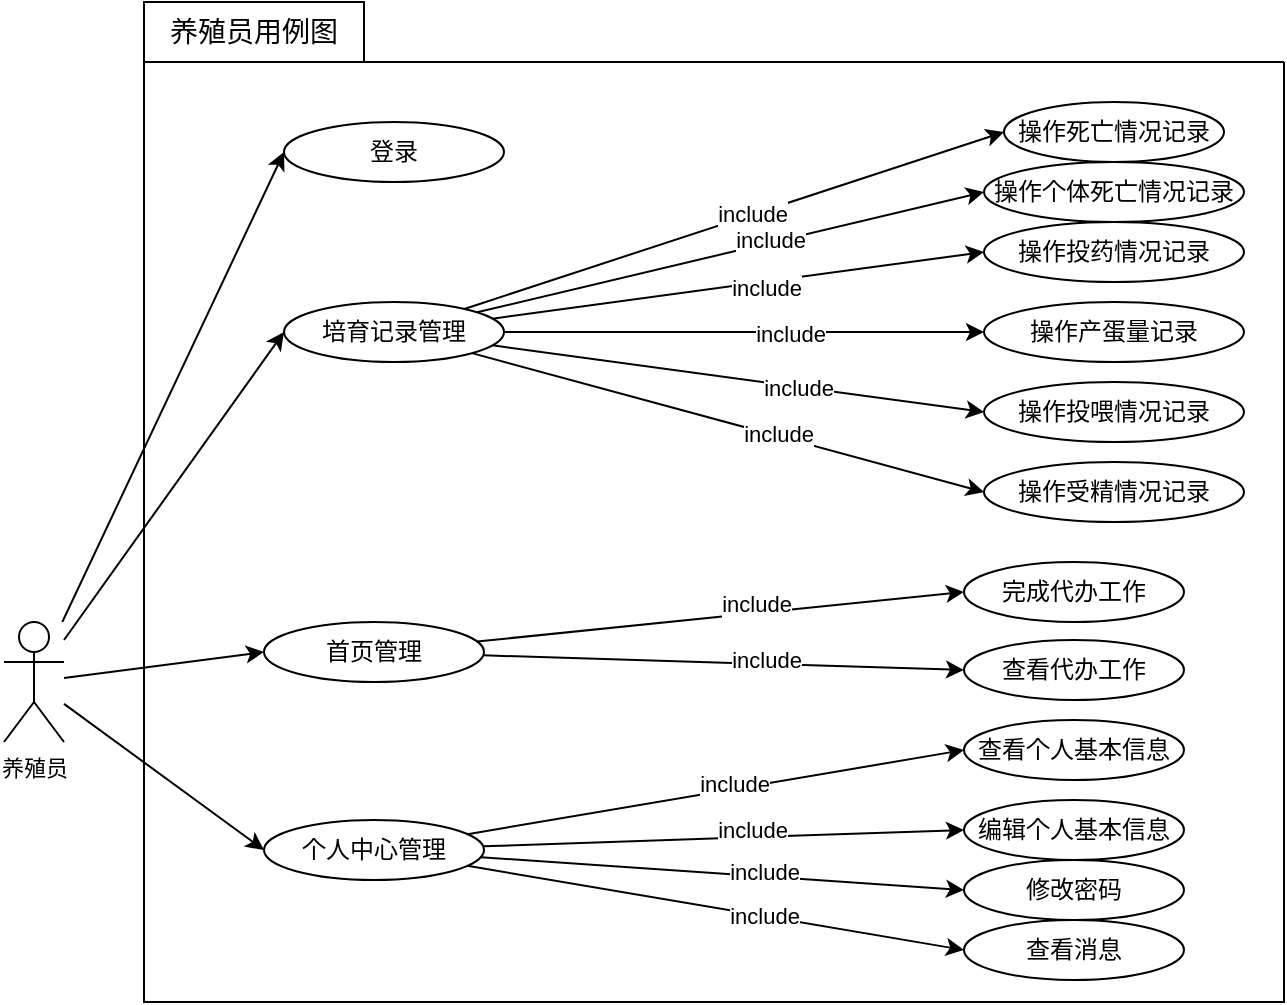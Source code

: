 <mxfile>
    <diagram id="Uxd-sVqPnrGQOERojKOM" name="第 1 页">
        <mxGraphModel dx="888" dy="512" grid="1" gridSize="10" guides="1" tooltips="1" connect="1" arrows="1" fold="1" page="1" pageScale="1" pageWidth="827" pageHeight="1169" math="0" shadow="0">
            <root>
                <mxCell id="0"/>
                <mxCell id="1" parent="0"/>
                <mxCell id="2" value="&#10;&#10;" style="swimlane;startSize=0;" parent="1" vertex="1">
                    <mxGeometry x="140" y="60" width="570" height="470" as="geometry">
                        <mxRectangle x="140" y="60" width="50" height="40" as="alternateBounds"/>
                    </mxGeometry>
                </mxCell>
                <mxCell id="3" value="登录" style="ellipse;whiteSpace=wrap;html=1;" parent="2" vertex="1">
                    <mxGeometry x="70" y="30" width="110" height="30" as="geometry"/>
                </mxCell>
                <mxCell id="4" style="edgeStyle=none;html=1;entryX=0;entryY=0.5;entryDx=0;entryDy=0;" parent="2" source="16" target="17" edge="1">
                    <mxGeometry relative="1" as="geometry"/>
                </mxCell>
                <mxCell id="5" value="&lt;font style=&quot;font-size: 11px;&quot;&gt;include&lt;br&gt;&lt;/font&gt;" style="edgeLabel;html=1;align=center;verticalAlign=middle;resizable=0;points=[];rotation=0;" parent="4" vertex="1" connectable="0">
                    <mxGeometry x="0.164" y="1" relative="1" as="geometry">
                        <mxPoint x="-13" y="5" as="offset"/>
                    </mxGeometry>
                </mxCell>
                <mxCell id="6" style="edgeStyle=none;html=1;entryX=0;entryY=0.5;entryDx=0;entryDy=0;" parent="2" source="16" target="18" edge="1">
                    <mxGeometry relative="1" as="geometry"/>
                </mxCell>
                <mxCell id="7" value="include" style="edgeLabel;html=1;align=center;verticalAlign=middle;resizable=0;points=[];fontSize=11;" parent="6" vertex="1" connectable="0">
                    <mxGeometry x="0.161" y="2" relative="1" as="geometry">
                        <mxPoint as="offset"/>
                    </mxGeometry>
                </mxCell>
                <mxCell id="8" style="edgeStyle=none;html=1;entryX=0;entryY=0.5;entryDx=0;entryDy=0;" parent="2" source="16" target="19" edge="1">
                    <mxGeometry relative="1" as="geometry"/>
                </mxCell>
                <mxCell id="9" value="include" style="edgeLabel;html=1;align=center;verticalAlign=middle;resizable=0;points=[];fontSize=11;" parent="8" vertex="1" connectable="0">
                    <mxGeometry x="0.11" y="-3" relative="1" as="geometry">
                        <mxPoint as="offset"/>
                    </mxGeometry>
                </mxCell>
                <mxCell id="10" style="edgeStyle=none;html=1;entryX=0;entryY=0.5;entryDx=0;entryDy=0;" parent="2" source="16" target="20" edge="1">
                    <mxGeometry relative="1" as="geometry"/>
                </mxCell>
                <mxCell id="11" value="include" style="edgeLabel;html=1;align=center;verticalAlign=middle;resizable=0;points=[];fontSize=11;" parent="10" vertex="1" connectable="0">
                    <mxGeometry x="0.188" y="-1" relative="1" as="geometry">
                        <mxPoint as="offset"/>
                    </mxGeometry>
                </mxCell>
                <mxCell id="12" style="edgeStyle=none;html=1;entryX=0;entryY=0.5;entryDx=0;entryDy=0;" parent="2" source="16" target="21" edge="1">
                    <mxGeometry relative="1" as="geometry"/>
                </mxCell>
                <mxCell id="13" value="include" style="edgeLabel;html=1;align=center;verticalAlign=middle;resizable=0;points=[];fontSize=11;" parent="12" vertex="1" connectable="0">
                    <mxGeometry x="0.243" relative="1" as="geometry">
                        <mxPoint as="offset"/>
                    </mxGeometry>
                </mxCell>
                <mxCell id="14" style="edgeStyle=none;html=1;entryX=0;entryY=0.5;entryDx=0;entryDy=0;" parent="2" source="16" target="22" edge="1">
                    <mxGeometry relative="1" as="geometry"/>
                </mxCell>
                <mxCell id="15" value="include" style="edgeLabel;html=1;align=center;verticalAlign=middle;resizable=0;points=[];fontSize=11;" parent="14" vertex="1" connectable="0">
                    <mxGeometry x="0.189" y="1" relative="1" as="geometry">
                        <mxPoint as="offset"/>
                    </mxGeometry>
                </mxCell>
                <mxCell id="16" value="培育记录管理" style="ellipse;whiteSpace=wrap;html=1;" parent="2" vertex="1">
                    <mxGeometry x="70" y="120" width="110" height="30" as="geometry"/>
                </mxCell>
                <mxCell id="17" value="操作死亡情况记录" style="ellipse;whiteSpace=wrap;html=1;" parent="2" vertex="1">
                    <mxGeometry x="430" y="20" width="110" height="30" as="geometry"/>
                </mxCell>
                <mxCell id="18" value="操作个体死亡情况记录" style="ellipse;whiteSpace=wrap;html=1;" parent="2" vertex="1">
                    <mxGeometry x="420" y="50" width="130" height="30" as="geometry"/>
                </mxCell>
                <mxCell id="19" value="操作投药情况记录" style="ellipse;whiteSpace=wrap;html=1;" parent="2" vertex="1">
                    <mxGeometry x="420" y="80" width="130" height="30" as="geometry"/>
                </mxCell>
                <mxCell id="20" value="操作产蛋量记录" style="ellipse;whiteSpace=wrap;html=1;" parent="2" vertex="1">
                    <mxGeometry x="420" y="120" width="130" height="30" as="geometry"/>
                </mxCell>
                <mxCell id="21" value="操作投喂情况记录" style="ellipse;whiteSpace=wrap;html=1;" parent="2" vertex="1">
                    <mxGeometry x="420" y="160" width="130" height="30" as="geometry"/>
                </mxCell>
                <mxCell id="22" value="操作受精情况记录" style="ellipse;whiteSpace=wrap;html=1;" parent="2" vertex="1">
                    <mxGeometry x="420" y="200" width="130" height="30" as="geometry"/>
                </mxCell>
                <mxCell id="23" style="edgeStyle=none;html=1;entryX=0;entryY=0.5;entryDx=0;entryDy=0;fontSize=11;" parent="2" source="27" target="28" edge="1">
                    <mxGeometry relative="1" as="geometry"/>
                </mxCell>
                <mxCell id="24" value="include" style="edgeLabel;html=1;align=center;verticalAlign=middle;resizable=0;points=[];fontSize=11;" parent="23" vertex="1" connectable="0">
                    <mxGeometry x="0.15" y="5" relative="1" as="geometry">
                        <mxPoint as="offset"/>
                    </mxGeometry>
                </mxCell>
                <mxCell id="25" style="edgeStyle=none;html=1;entryX=0;entryY=0.5;entryDx=0;entryDy=0;fontSize=11;" parent="2" source="27" target="29" edge="1">
                    <mxGeometry relative="1" as="geometry"/>
                </mxCell>
                <mxCell id="26" value="include" style="edgeLabel;html=1;align=center;verticalAlign=middle;resizable=0;points=[];fontSize=11;" parent="25" vertex="1" connectable="0">
                    <mxGeometry x="0.173" y="2" relative="1" as="geometry">
                        <mxPoint as="offset"/>
                    </mxGeometry>
                </mxCell>
                <mxCell id="27" value="首页管理" style="ellipse;whiteSpace=wrap;html=1;" parent="2" vertex="1">
                    <mxGeometry x="60" y="280" width="110" height="30" as="geometry"/>
                </mxCell>
                <mxCell id="28" value="完成代办工作" style="ellipse;whiteSpace=wrap;html=1;" parent="2" vertex="1">
                    <mxGeometry x="410" y="250" width="110" height="30" as="geometry"/>
                </mxCell>
                <mxCell id="29" value="查看代办工作" style="ellipse;whiteSpace=wrap;html=1;" parent="2" vertex="1">
                    <mxGeometry x="410" y="289" width="110" height="30" as="geometry"/>
                </mxCell>
                <mxCell id="30" style="edgeStyle=none;html=1;entryX=0;entryY=0.5;entryDx=0;entryDy=0;fontSize=11;" parent="2" source="38" target="39" edge="1">
                    <mxGeometry relative="1" as="geometry"/>
                </mxCell>
                <mxCell id="31" value="include" style="edgeLabel;html=1;align=center;verticalAlign=middle;resizable=0;points=[];fontSize=11;" parent="30" vertex="1" connectable="0">
                    <mxGeometry x="0.077" y="3" relative="1" as="geometry">
                        <mxPoint as="offset"/>
                    </mxGeometry>
                </mxCell>
                <mxCell id="32" style="edgeStyle=none;html=1;entryX=0;entryY=0.5;entryDx=0;entryDy=0;fontSize=11;" parent="2" source="38" target="40" edge="1">
                    <mxGeometry relative="1" as="geometry"/>
                </mxCell>
                <mxCell id="33" value="include" style="edgeLabel;html=1;align=center;verticalAlign=middle;resizable=0;points=[];fontSize=11;" parent="32" vertex="1" connectable="0">
                    <mxGeometry x="0.114" y="4" relative="1" as="geometry">
                        <mxPoint as="offset"/>
                    </mxGeometry>
                </mxCell>
                <mxCell id="34" style="edgeStyle=none;html=1;entryX=0;entryY=0.5;entryDx=0;entryDy=0;fontSize=11;" parent="2" source="38" target="41" edge="1">
                    <mxGeometry relative="1" as="geometry"/>
                </mxCell>
                <mxCell id="35" value="include" style="edgeLabel;html=1;align=center;verticalAlign=middle;resizable=0;points=[];fontSize=11;" parent="34" vertex="1" connectable="0">
                    <mxGeometry x="0.169" y="2" relative="1" as="geometry">
                        <mxPoint as="offset"/>
                    </mxGeometry>
                </mxCell>
                <mxCell id="36" style="edgeStyle=none;html=1;entryX=0;entryY=0.5;entryDx=0;entryDy=0;fontSize=11;" parent="2" source="38" target="42" edge="1">
                    <mxGeometry relative="1" as="geometry"/>
                </mxCell>
                <mxCell id="37" value="include" style="edgeLabel;html=1;align=center;verticalAlign=middle;resizable=0;points=[];fontSize=11;" parent="36" vertex="1" connectable="0">
                    <mxGeometry x="0.191" y="1" relative="1" as="geometry">
                        <mxPoint y="1" as="offset"/>
                    </mxGeometry>
                </mxCell>
                <mxCell id="38" value="个人中心管理" style="ellipse;whiteSpace=wrap;html=1;" parent="2" vertex="1">
                    <mxGeometry x="60" y="379" width="110" height="30" as="geometry"/>
                </mxCell>
                <mxCell id="39" value="查看个人基本信息" style="ellipse;whiteSpace=wrap;html=1;" parent="2" vertex="1">
                    <mxGeometry x="410" y="329" width="110" height="30" as="geometry"/>
                </mxCell>
                <mxCell id="40" value="编辑个人基本信息" style="ellipse;whiteSpace=wrap;html=1;" parent="2" vertex="1">
                    <mxGeometry x="410" y="369" width="110" height="30" as="geometry"/>
                </mxCell>
                <mxCell id="41" value="修改密码" style="ellipse;whiteSpace=wrap;html=1;" parent="2" vertex="1">
                    <mxGeometry x="410" y="399" width="110" height="30" as="geometry"/>
                </mxCell>
                <mxCell id="42" value="查看消息" style="ellipse;whiteSpace=wrap;html=1;" parent="2" vertex="1">
                    <mxGeometry x="410" y="429" width="110" height="30" as="geometry"/>
                </mxCell>
                <mxCell id="50" style="edgeStyle=none;html=1;entryX=0;entryY=0.5;entryDx=0;entryDy=0;fontSize=11;" parent="1" source="55" target="3" edge="1">
                    <mxGeometry relative="1" as="geometry"/>
                </mxCell>
                <mxCell id="51" style="edgeStyle=none;html=1;entryX=0;entryY=0.5;entryDx=0;entryDy=0;fontSize=11;" parent="1" source="55" target="16" edge="1">
                    <mxGeometry relative="1" as="geometry"/>
                </mxCell>
                <mxCell id="52" style="edgeStyle=none;html=1;entryX=0;entryY=0.5;entryDx=0;entryDy=0;fontSize=11;" parent="1" source="55" target="27" edge="1">
                    <mxGeometry relative="1" as="geometry"/>
                </mxCell>
                <mxCell id="53" style="edgeStyle=none;html=1;entryX=0;entryY=0.5;entryDx=0;entryDy=0;fontSize=11;" parent="1" source="55" target="38" edge="1">
                    <mxGeometry relative="1" as="geometry"/>
                </mxCell>
                <mxCell id="55" value="养殖员" style="shape=umlActor;verticalLabelPosition=bottom;verticalAlign=top;html=1;outlineConnect=0;fontSize=11;" parent="1" vertex="1">
                    <mxGeometry x="70" y="340" width="30" height="60" as="geometry"/>
                </mxCell>
                <mxCell id="56" style="edgeStyle=none;html=1;exitX=0.5;exitY=1;exitDx=0;exitDy=0;" parent="1" source="57" target="2" edge="1">
                    <mxGeometry relative="1" as="geometry"/>
                </mxCell>
                <mxCell id="57" value="&lt;font style=&quot;font-size: 14px;&quot;&gt;养殖员用例图&lt;/font&gt;" style="rounded=0;whiteSpace=wrap;html=1;fontSize=11;" parent="1" vertex="1">
                    <mxGeometry x="140" y="30" width="110" height="30" as="geometry"/>
                </mxCell>
            </root>
        </mxGraphModel>
    </diagram>
</mxfile>